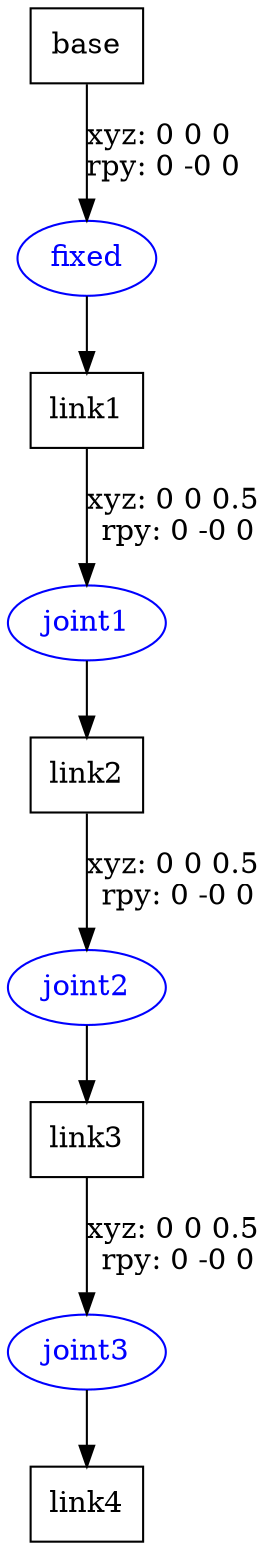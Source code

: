 digraph G {
node [shape=box];
"base" [label="base"];
"link1" [label="link1"];
"link2" [label="link2"];
"link3" [label="link3"];
"link4" [label="link4"];
node [shape=ellipse, color=blue, fontcolor=blue];
"base" -> "fixed" [label="xyz: 0 0 0 \nrpy: 0 -0 0"]
"fixed" -> "link1"
"link1" -> "joint1" [label="xyz: 0 0 0.5 \nrpy: 0 -0 0"]
"joint1" -> "link2"
"link2" -> "joint2" [label="xyz: 0 0 0.5 \nrpy: 0 -0 0"]
"joint2" -> "link3"
"link3" -> "joint3" [label="xyz: 0 0 0.5 \nrpy: 0 -0 0"]
"joint3" -> "link4"
}
